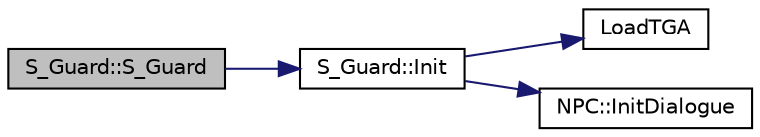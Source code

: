 digraph "S_Guard::S_Guard"
{
  bgcolor="transparent";
  edge [fontname="Helvetica",fontsize="10",labelfontname="Helvetica",labelfontsize="10"];
  node [fontname="Helvetica",fontsize="10",shape=record];
  rankdir="LR";
  Node1 [label="S_Guard::S_Guard",height=0.2,width=0.4,color="black", fillcolor="grey75", style="filled", fontcolor="black"];
  Node1 -> Node2 [color="midnightblue",fontsize="10",style="solid",fontname="Helvetica"];
  Node2 [label="S_Guard::Init",height=0.2,width=0.4,color="black",URL="$classS__Guard.html#aa9a7504d085783dba34dd2ce54b125ea",tooltip="Security guard Initializer. "];
  Node2 -> Node3 [color="midnightblue",fontsize="10",style="solid",fontname="Helvetica"];
  Node3 [label="LoadTGA",height=0.2,width=0.4,color="black",URL="$LoadTGA_8cpp.html#a459a80ca6de67a1e3493bfb66ae317e4"];
  Node2 -> Node4 [color="midnightblue",fontsize="10",style="solid",fontname="Helvetica"];
  Node4 [label="NPC::InitDialogue",height=0.2,width=0.4,color="black",URL="$classNPC.html#a3ea41c7d9745e0be2d2b25187dbaf3f7",tooltip="Initialzier for the dialouge. "];
}
